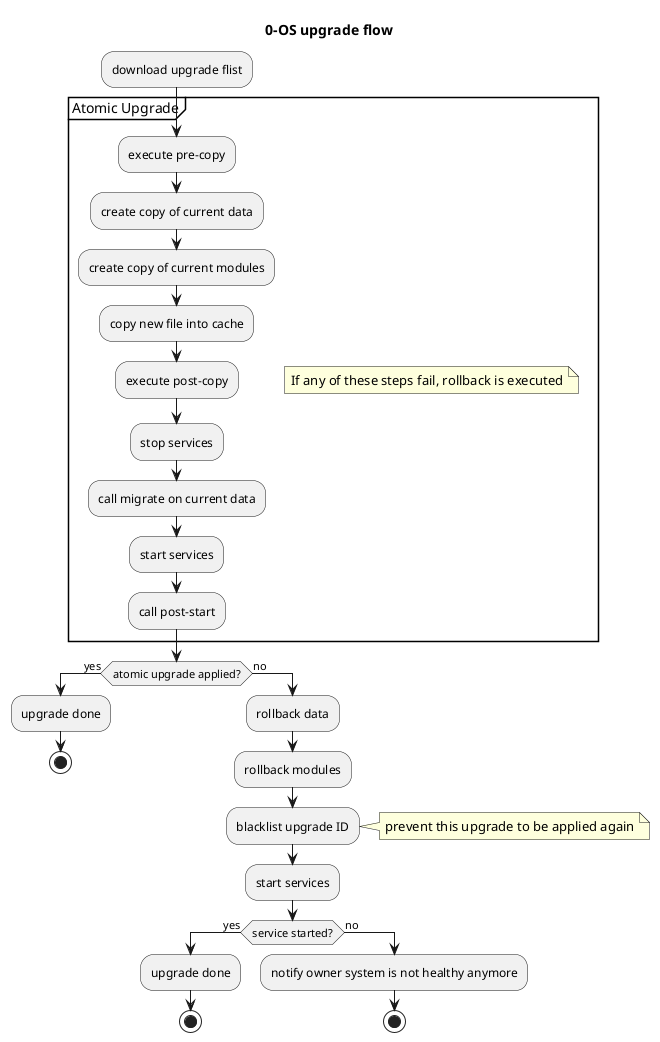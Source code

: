 @startuml

title 0-OS upgrade flow

:download upgrade flist;
partition "Atomic Upgrade" {
    floating note right: If any of these steps fail, rollback is executed
    :execute pre-copy;
    :create copy of current data;
    :create copy of current modules;
    :copy new file into cache;
    :execute post-copy;
    :stop services;
    :call migrate on current data;
    :start services;
    :call post-start;
}
if (atomic upgrade applied?) then (yes)
  :upgrade done;
  stop
else (no)
  :rollback data;
  :rollback modules;
  :blacklist upgrade ID;
  note right: prevent this upgrade to be applied again
  :start services;
  if (service started?) then (yes)
   :upgrade done;
    stop
  else (no)
    :notify owner system is not healthy anymore;
    stop
  endif
endif

@enduml
